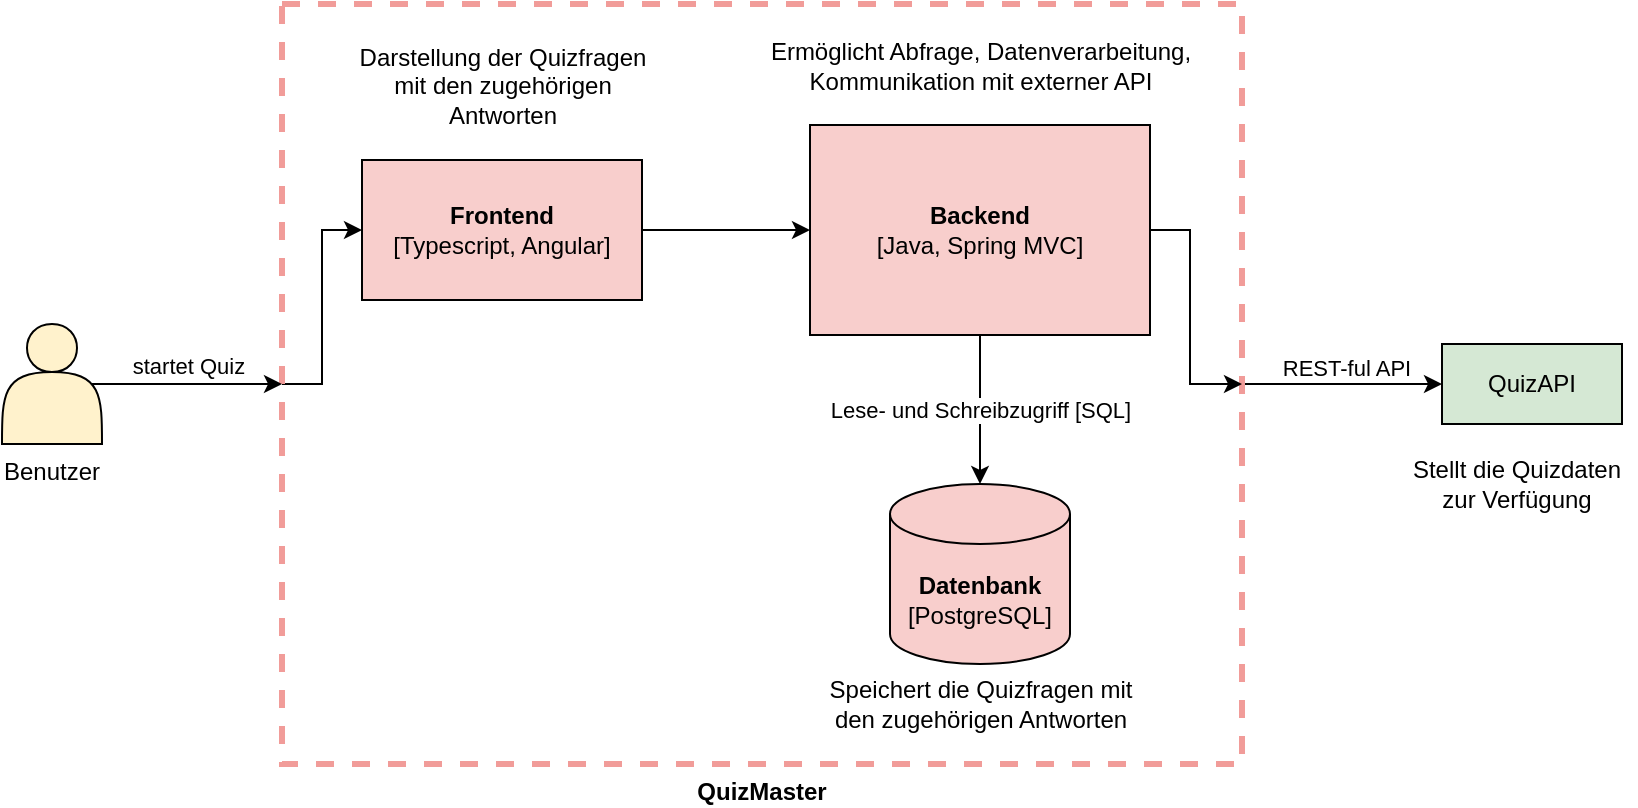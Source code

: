 <mxfile version="21.5.0" type="github">
  <diagram name="Seite-1" id="69PsMNQu_l0AuLWpFCS4">
    <mxGraphModel dx="1562" dy="826" grid="1" gridSize="10" guides="1" tooltips="1" connect="1" arrows="1" fold="1" page="1" pageScale="1" pageWidth="827" pageHeight="1169" math="0" shadow="0">
      <root>
        <mxCell id="0" />
        <mxCell id="1" parent="0" />
        <mxCell id="QBw431B6-FSh1K3QTOBE-1" style="edgeStyle=orthogonalEdgeStyle;rounded=0;orthogonalLoop=1;jettySize=auto;html=1;exitX=1;exitY=0.5;exitDx=0;exitDy=0;entryX=0;entryY=0.5;entryDx=0;entryDy=0;fontColor=#000000;strokeColor=#000000;" edge="1" parent="1" source="QBw431B6-FSh1K3QTOBE-3" target="QBw431B6-FSh1K3QTOBE-4">
          <mxGeometry relative="1" as="geometry" />
        </mxCell>
        <mxCell id="QBw431B6-FSh1K3QTOBE-2" value="REST-ful API" style="edgeLabel;html=1;align=center;verticalAlign=bottom;resizable=0;points=[];fontColor=#000000;labelPosition=center;verticalLabelPosition=top;" vertex="1" connectable="0" parent="QBw431B6-FSh1K3QTOBE-1">
          <mxGeometry x="-0.191" y="-4" relative="1" as="geometry">
            <mxPoint x="11" y="-4" as="offset" />
          </mxGeometry>
        </mxCell>
        <mxCell id="QBw431B6-FSh1K3QTOBE-17" style="edgeStyle=orthogonalEdgeStyle;rounded=0;orthogonalLoop=1;jettySize=auto;html=1;exitX=0;exitY=0.5;exitDx=0;exitDy=0;entryX=0;entryY=0.5;entryDx=0;entryDy=0;" edge="1" parent="1" source="QBw431B6-FSh1K3QTOBE-3" target="QBw431B6-FSh1K3QTOBE-11">
          <mxGeometry relative="1" as="geometry">
            <Array as="points">
              <mxPoint x="170" y="250" />
              <mxPoint x="170" y="173" />
            </Array>
          </mxGeometry>
        </mxCell>
        <mxCell id="QBw431B6-FSh1K3QTOBE-3" value="QuizMaster" style="rounded=0;whiteSpace=wrap;html=1;fontStyle=1;fillColor=none;strokeColor=#F19C99;dashed=1;strokeWidth=3;labelPosition=center;verticalLabelPosition=bottom;align=center;verticalAlign=top;" vertex="1" parent="1">
          <mxGeometry x="150" y="60" width="480" height="380" as="geometry" />
        </mxCell>
        <mxCell id="QBw431B6-FSh1K3QTOBE-4" value="QuizAPI" style="rounded=0;whiteSpace=wrap;html=1;fillColor=#d5e8d4;strokeColor=#000000;" vertex="1" parent="1">
          <mxGeometry x="730" y="230" width="90" height="40" as="geometry" />
        </mxCell>
        <mxCell id="QBw431B6-FSh1K3QTOBE-5" value="startet Quiz" style="edgeStyle=orthogonalEdgeStyle;rounded=0;orthogonalLoop=1;jettySize=auto;html=1;exitX=0.9;exitY=0.5;exitDx=0;exitDy=0;exitPerimeter=0;entryX=0;entryY=0.5;entryDx=0;entryDy=0;fontColor=#000000;strokeColor=#000000;labelPosition=center;verticalLabelPosition=top;align=center;verticalAlign=bottom;" edge="1" parent="1" source="QBw431B6-FSh1K3QTOBE-6" target="QBw431B6-FSh1K3QTOBE-3">
          <mxGeometry relative="1" as="geometry" />
        </mxCell>
        <mxCell id="QBw431B6-FSh1K3QTOBE-6" value="Benutzer" style="shape=actor;whiteSpace=wrap;html=1;labelPosition=center;verticalLabelPosition=bottom;align=center;verticalAlign=top;fillColor=#fff2cc;strokeColor=#000000;" vertex="1" parent="1">
          <mxGeometry x="10" y="220" width="50" height="60" as="geometry" />
        </mxCell>
        <mxCell id="QBw431B6-FSh1K3QTOBE-8" value="&lt;div&gt;Stellt die Quizdaten&lt;/div&gt;&lt;div&gt;zur Verfügung&lt;/div&gt;" style="text;html=1;align=center;verticalAlign=middle;resizable=0;points=[];autosize=1;strokeColor=none;fillColor=none;fontColor=#000000;" vertex="1" parent="1">
          <mxGeometry x="707" y="280" width="120" height="40" as="geometry" />
        </mxCell>
        <mxCell id="QBw431B6-FSh1K3QTOBE-9" value="&lt;div&gt;&lt;b&gt;Datenbank&lt;/b&gt;&lt;/div&gt;&lt;div&gt;[PostgreSQL]&lt;br&gt;&lt;/div&gt;" style="shape=cylinder3;whiteSpace=wrap;html=1;boundedLbl=1;backgroundOutline=1;size=15;fillColor=#F8CECC;" vertex="1" parent="1">
          <mxGeometry x="454" y="300" width="90" height="90" as="geometry" />
        </mxCell>
        <mxCell id="QBw431B6-FSh1K3QTOBE-16" style="edgeStyle=orthogonalEdgeStyle;rounded=0;orthogonalLoop=1;jettySize=auto;html=1;entryX=0;entryY=0.5;entryDx=0;entryDy=0;" edge="1" parent="1" source="QBw431B6-FSh1K3QTOBE-11" target="QBw431B6-FSh1K3QTOBE-12">
          <mxGeometry relative="1" as="geometry" />
        </mxCell>
        <mxCell id="QBw431B6-FSh1K3QTOBE-11" value="&lt;div&gt;&lt;b&gt;Frontend&lt;/b&gt;&lt;/div&gt;&lt;div&gt;[Typescript, Angular]&lt;br&gt;&lt;/div&gt;" style="rounded=0;whiteSpace=wrap;html=1;fillColor=#F8CECC;" vertex="1" parent="1">
          <mxGeometry x="190" y="138" width="140" height="70" as="geometry" />
        </mxCell>
        <mxCell id="QBw431B6-FSh1K3QTOBE-15" value="Lese- und Schreibzugriff [SQL]" style="edgeStyle=orthogonalEdgeStyle;rounded=0;orthogonalLoop=1;jettySize=auto;html=1;exitX=0.5;exitY=1;exitDx=0;exitDy=0;entryX=0.5;entryY=0;entryDx=0;entryDy=0;entryPerimeter=0;" edge="1" parent="1" source="QBw431B6-FSh1K3QTOBE-12" target="QBw431B6-FSh1K3QTOBE-9">
          <mxGeometry relative="1" as="geometry" />
        </mxCell>
        <mxCell id="QBw431B6-FSh1K3QTOBE-18" style="edgeStyle=orthogonalEdgeStyle;rounded=0;orthogonalLoop=1;jettySize=auto;html=1;exitX=1;exitY=0.5;exitDx=0;exitDy=0;entryX=1;entryY=0.5;entryDx=0;entryDy=0;" edge="1" parent="1" source="QBw431B6-FSh1K3QTOBE-12" target="QBw431B6-FSh1K3QTOBE-3">
          <mxGeometry relative="1" as="geometry" />
        </mxCell>
        <mxCell id="QBw431B6-FSh1K3QTOBE-12" value="&lt;div&gt;&lt;b&gt;Backend&lt;/b&gt;&lt;/div&gt;&lt;div&gt;[Java, Spring MVC]&lt;br&gt;&lt;/div&gt;" style="rounded=0;whiteSpace=wrap;html=1;fillColor=#F8CECC;" vertex="1" parent="1">
          <mxGeometry x="414" y="120.5" width="170" height="105" as="geometry" />
        </mxCell>
        <mxCell id="QBw431B6-FSh1K3QTOBE-13" value="&lt;div&gt;Speichert die Quizfragen mit&lt;/div&gt;&lt;div&gt;den zugehörigen Antworten&lt;br&gt;&lt;/div&gt;" style="text;html=1;align=center;verticalAlign=middle;resizable=0;points=[];autosize=1;strokeColor=none;fillColor=none;fontColor=#000000;" vertex="1" parent="1">
          <mxGeometry x="414" y="390" width="170" height="40" as="geometry" />
        </mxCell>
        <mxCell id="QBw431B6-FSh1K3QTOBE-19" value="&lt;div&gt;Ermöglicht Abfrage, Datenverarbeitung,&lt;/div&gt;&lt;div&gt;Kommunikation mit externer API&lt;/div&gt;" style="text;html=1;align=center;verticalAlign=middle;resizable=0;points=[];autosize=1;strokeColor=none;fillColor=none;fontColor=#000000;" vertex="1" parent="1">
          <mxGeometry x="384" y="70.5" width="230" height="40" as="geometry" />
        </mxCell>
        <mxCell id="QBw431B6-FSh1K3QTOBE-20" value="&lt;div&gt;Darstellung der Quizfragen&lt;/div&gt;&lt;div&gt;mit den zugehörigen&lt;/div&gt;&lt;div&gt;Antworten &lt;/div&gt;" style="text;html=1;align=center;verticalAlign=middle;resizable=0;points=[];autosize=1;strokeColor=none;fillColor=none;fontColor=#000000;" vertex="1" parent="1">
          <mxGeometry x="180" y="70.5" width="160" height="60" as="geometry" />
        </mxCell>
      </root>
    </mxGraphModel>
  </diagram>
</mxfile>

